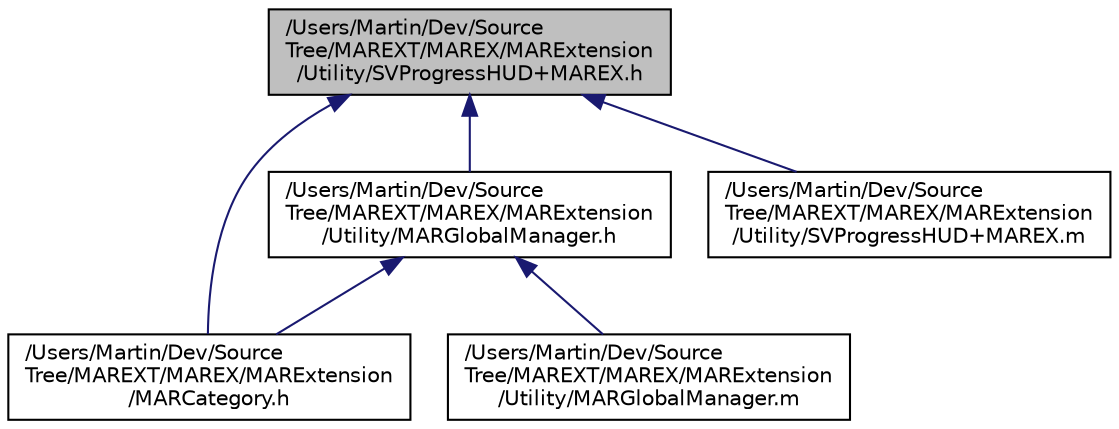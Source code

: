digraph "/Users/Martin/Dev/SourceTree/MAREXT/MAREX/MARExtension/Utility/SVProgressHUD+MAREX.h"
{
  edge [fontname="Helvetica",fontsize="10",labelfontname="Helvetica",labelfontsize="10"];
  node [fontname="Helvetica",fontsize="10",shape=record];
  Node2 [label="/Users/Martin/Dev/Source\lTree/MAREXT/MAREX/MARExtension\l/Utility/SVProgressHUD+MAREX.h",height=0.2,width=0.4,color="black", fillcolor="grey75", style="filled", fontcolor="black"];
  Node2 -> Node3 [dir="back",color="midnightblue",fontsize="10",style="solid"];
  Node3 [label="/Users/Martin/Dev/Source\lTree/MAREXT/MAREX/MARExtension\l/MARCategory.h",height=0.2,width=0.4,color="black", fillcolor="white", style="filled",URL="$_m_a_r_category_8h.html"];
  Node2 -> Node4 [dir="back",color="midnightblue",fontsize="10",style="solid"];
  Node4 [label="/Users/Martin/Dev/Source\lTree/MAREXT/MAREX/MARExtension\l/Utility/MARGlobalManager.h",height=0.2,width=0.4,color="black", fillcolor="white", style="filled",URL="$_m_a_r_global_manager_8h.html"];
  Node4 -> Node3 [dir="back",color="midnightblue",fontsize="10",style="solid"];
  Node4 -> Node5 [dir="back",color="midnightblue",fontsize="10",style="solid"];
  Node5 [label="/Users/Martin/Dev/Source\lTree/MAREXT/MAREX/MARExtension\l/Utility/MARGlobalManager.m",height=0.2,width=0.4,color="black", fillcolor="white", style="filled",URL="$_m_a_r_global_manager_8m.html"];
  Node2 -> Node6 [dir="back",color="midnightblue",fontsize="10",style="solid"];
  Node6 [label="/Users/Martin/Dev/Source\lTree/MAREXT/MAREX/MARExtension\l/Utility/SVProgressHUD+MAREX.m",height=0.2,width=0.4,color="black", fillcolor="white", style="filled",URL="$_s_v_progress_h_u_d_09_m_a_r_e_x_8m.html"];
}

